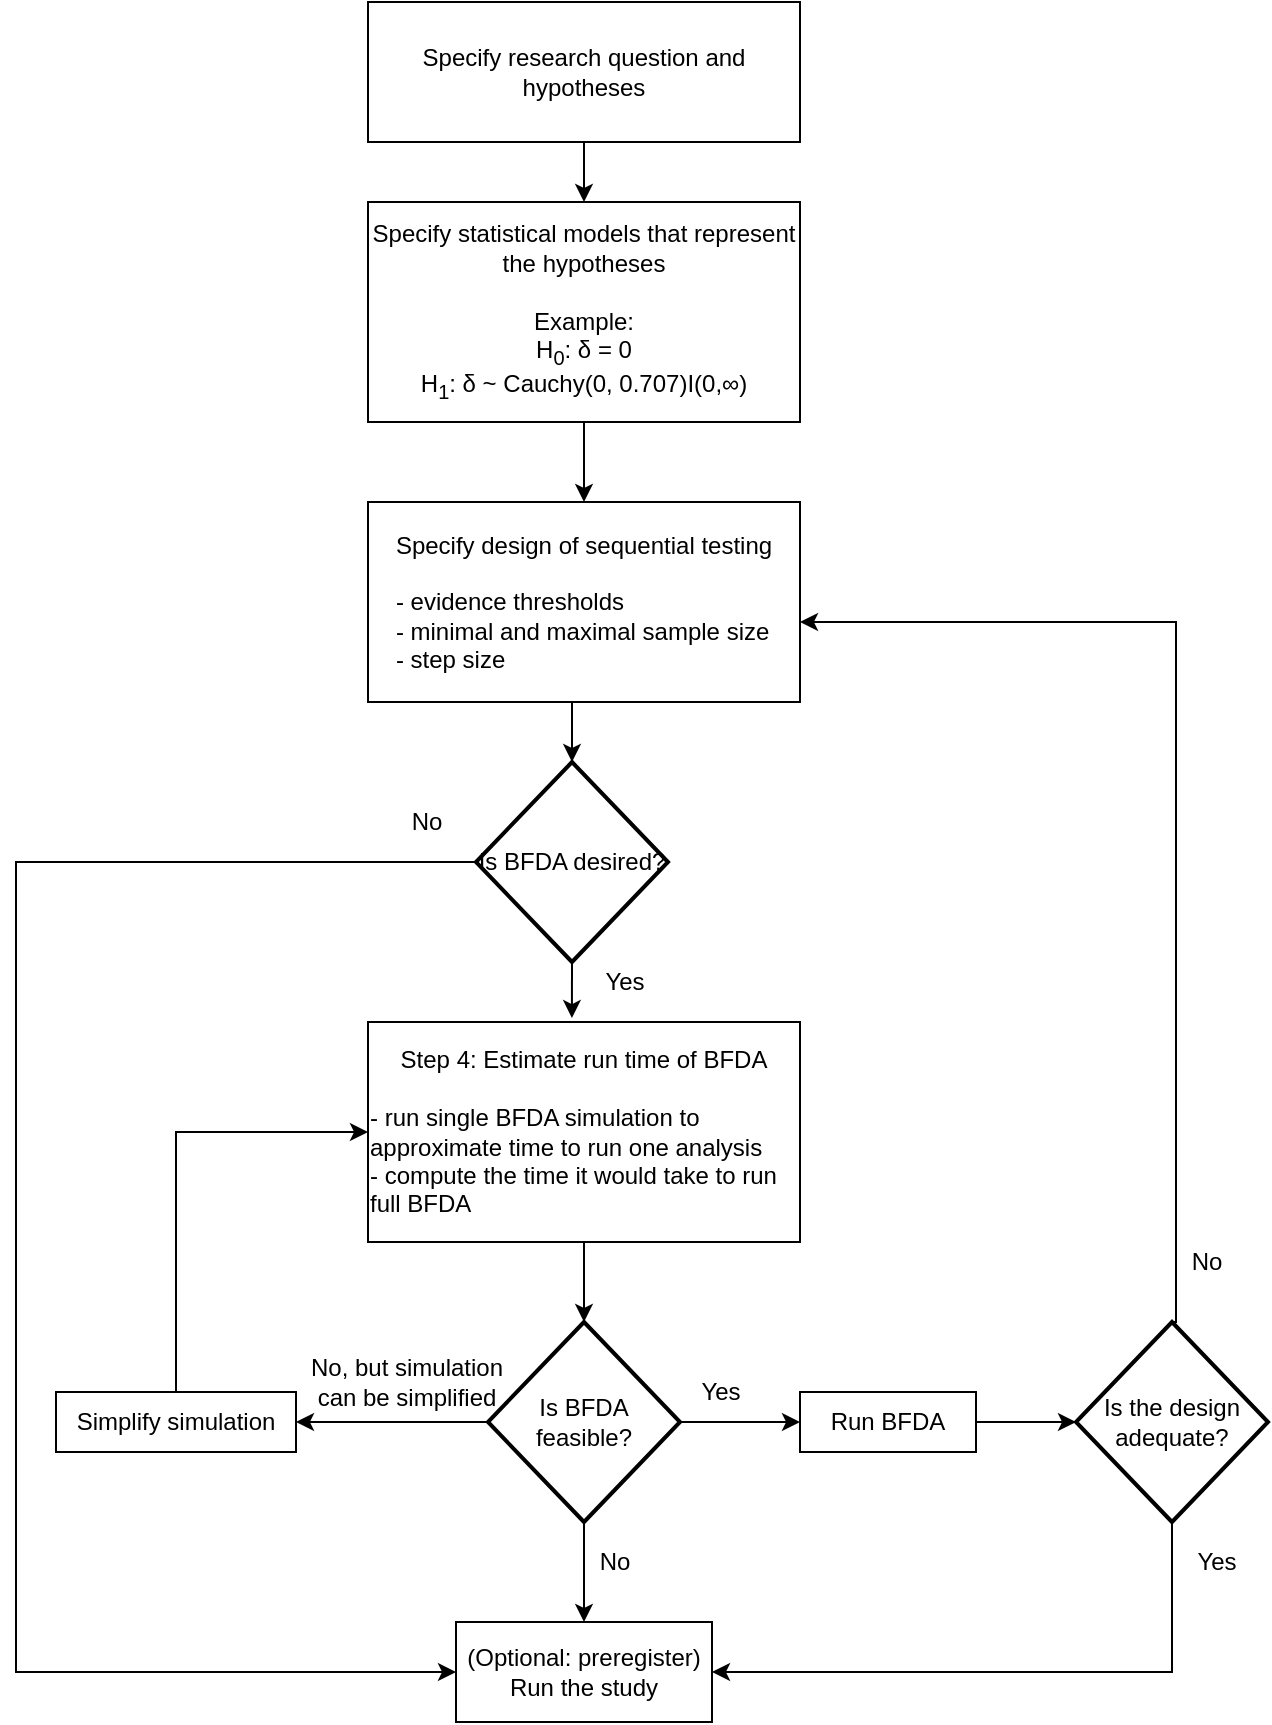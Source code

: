 <mxfile version="15.6.1" type="github"><diagram id="eYxomQJEThUo-hyBez-j" name="Page-1"><mxGraphModel dx="1426" dy="826" grid="1" gridSize="10" guides="1" tooltips="1" connect="1" arrows="1" fold="1" page="1" pageScale="1" pageWidth="827" pageHeight="1169" math="0" shadow="0"><root><mxCell id="0"/><mxCell id="1" parent="0"/><mxCell id="Dvy25heNFJ2r_MmywUJR-1" value="Specify research question and hypotheses" style="rounded=0;whiteSpace=wrap;html=1;" vertex="1" parent="1"><mxGeometry x="306" y="20" width="216" height="70" as="geometry"/></mxCell><mxCell id="Dvy25heNFJ2r_MmywUJR-2" value="Specify statistical models that represent the hypotheses&lt;br&gt;&lt;br&gt;Example:&lt;br&gt;H&lt;sub&gt;0&lt;/sub&gt;:&amp;nbsp;δ = 0&lt;br&gt;H&lt;sub&gt;1&lt;/sub&gt;:&amp;nbsp;δ ~ Cauchy(0, 0.707)I(0,∞)" style="rounded=0;whiteSpace=wrap;html=1;" vertex="1" parent="1"><mxGeometry x="306" y="120" width="216" height="110" as="geometry"/></mxCell><mxCell id="Dvy25heNFJ2r_MmywUJR-3" value="" style="endArrow=classic;html=1;rounded=0;exitX=0.5;exitY=1;exitDx=0;exitDy=0;" edge="1" parent="1" source="Dvy25heNFJ2r_MmywUJR-1" target="Dvy25heNFJ2r_MmywUJR-2"><mxGeometry width="50" height="50" relative="1" as="geometry"><mxPoint x="390" y="430" as="sourcePoint"/><mxPoint x="440" y="380" as="targetPoint"/></mxGeometry></mxCell><mxCell id="Dvy25heNFJ2r_MmywUJR-4" value="Specify design of sequential testing&lt;br&gt;&lt;br&gt;&lt;div style=&quot;text-align: left&quot;&gt;&lt;span style=&quot;font-family: &amp;#34;helvetica&amp;#34; ; font-size: 12px ; font-weight: normal&quot;&gt;- evidence thresholds&lt;/span&gt;&lt;/div&gt;&lt;div style=&quot;text-align: left&quot;&gt;&lt;span style=&quot;font-family: &amp;#34;helvetica&amp;#34; ; font-size: 12px ; font-weight: normal&quot;&gt;- minimal and maximal sample size&lt;/span&gt;&lt;/div&gt;&lt;div style=&quot;text-align: left&quot;&gt;&lt;span style=&quot;font-family: &amp;#34;helvetica&amp;#34; ; font-size: 12px ; font-weight: normal&quot;&gt;- step size&lt;/span&gt;&lt;/div&gt;" style="rounded=0;whiteSpace=wrap;html=1;" vertex="1" parent="1"><mxGeometry x="306" y="270" width="216" height="100" as="geometry"/></mxCell><mxCell id="Dvy25heNFJ2r_MmywUJR-6" value="Step 4: Estimate run time of BFDA&lt;br&gt;&lt;span&gt;&lt;br&gt;&lt;div style=&quot;text-align: left&quot;&gt;&lt;span&gt;- run single BFDA simulation to approximate time to run one analysis&lt;/span&gt;&lt;/div&gt;&lt;div style=&quot;text-align: left&quot;&gt;&lt;span&gt;- compute the time it would take to run full BFDA&amp;nbsp;&lt;/span&gt;&lt;/div&gt;&lt;/span&gt;" style="rounded=0;whiteSpace=wrap;html=1;" vertex="1" parent="1"><mxGeometry x="306" y="530" width="216" height="110" as="geometry"/></mxCell><mxCell id="Dvy25heNFJ2r_MmywUJR-8" value="Is BFDA feasible?" style="strokeWidth=2;html=1;shape=mxgraph.flowchart.decision;whiteSpace=wrap;align=center;" vertex="1" parent="1"><mxGeometry x="366" y="680" width="96" height="100" as="geometry"/></mxCell><mxCell id="Dvy25heNFJ2r_MmywUJR-9" value="" style="endArrow=classic;html=1;rounded=0;exitX=0.5;exitY=1;exitDx=0;exitDy=0;entryX=0.5;entryY=0;entryDx=0;entryDy=0;entryPerimeter=0;" edge="1" parent="1" source="Dvy25heNFJ2r_MmywUJR-6" target="Dvy25heNFJ2r_MmywUJR-8"><mxGeometry width="50" height="50" relative="1" as="geometry"><mxPoint x="550" y="770" as="sourcePoint"/><mxPoint x="600" y="720" as="targetPoint"/></mxGeometry></mxCell><mxCell id="Dvy25heNFJ2r_MmywUJR-11" value="Yes" style="text;html=1;align=center;verticalAlign=middle;resizable=0;points=[];autosize=1;strokeColor=none;fillColor=none;" vertex="1" parent="1"><mxGeometry x="462" y="705" width="40" height="20" as="geometry"/></mxCell><mxCell id="Dvy25heNFJ2r_MmywUJR-12" value="Run BFDA" style="rounded=0;whiteSpace=wrap;html=1;align=center;" vertex="1" parent="1"><mxGeometry x="522" y="715" width="88" height="30" as="geometry"/></mxCell><mxCell id="Dvy25heNFJ2r_MmywUJR-13" value="" style="endArrow=classic;html=1;rounded=0;exitX=1;exitY=0.5;exitDx=0;exitDy=0;exitPerimeter=0;" edge="1" parent="1" source="Dvy25heNFJ2r_MmywUJR-8" target="Dvy25heNFJ2r_MmywUJR-12"><mxGeometry width="50" height="50" relative="1" as="geometry"><mxPoint x="550" y="560" as="sourcePoint"/><mxPoint x="600" y="510" as="targetPoint"/></mxGeometry></mxCell><mxCell id="Dvy25heNFJ2r_MmywUJR-14" value="Is the design adequate?" style="strokeWidth=2;html=1;shape=mxgraph.flowchart.decision;whiteSpace=wrap;align=center;" vertex="1" parent="1"><mxGeometry x="660" y="680" width="96" height="100" as="geometry"/></mxCell><mxCell id="Dvy25heNFJ2r_MmywUJR-15" value="" style="endArrow=classic;html=1;rounded=0;exitX=1;exitY=0.5;exitDx=0;exitDy=0;entryX=0;entryY=0.5;entryDx=0;entryDy=0;entryPerimeter=0;" edge="1" parent="1" source="Dvy25heNFJ2r_MmywUJR-12" target="Dvy25heNFJ2r_MmywUJR-14"><mxGeometry width="50" height="50" relative="1" as="geometry"><mxPoint x="550" y="560" as="sourcePoint"/><mxPoint x="600" y="510" as="targetPoint"/></mxGeometry></mxCell><mxCell id="Dvy25heNFJ2r_MmywUJR-18" value="No" style="text;html=1;align=center;verticalAlign=middle;resizable=0;points=[];autosize=1;strokeColor=none;fillColor=none;" vertex="1" parent="1"><mxGeometry x="710" y="640" width="30" height="20" as="geometry"/></mxCell><mxCell id="Dvy25heNFJ2r_MmywUJR-22" value="" style="edgeStyle=segmentEdgeStyle;endArrow=classic;html=1;rounded=0;entryX=1;entryY=0.6;entryDx=0;entryDy=0;entryPerimeter=0;exitX=0.5;exitY=0;exitDx=0;exitDy=0;exitPerimeter=0;" edge="1" parent="1" source="Dvy25heNFJ2r_MmywUJR-14" target="Dvy25heNFJ2r_MmywUJR-4"><mxGeometry width="50" height="50" relative="1" as="geometry"><mxPoint x="620" y="650" as="sourcePoint"/><mxPoint x="600" y="580" as="targetPoint"/><Array as="points"><mxPoint x="710" y="680"/><mxPoint x="710" y="330"/></Array></mxGeometry></mxCell><mxCell id="Dvy25heNFJ2r_MmywUJR-24" value="(Optional: preregister)&lt;br&gt;Run the study" style="rounded=0;whiteSpace=wrap;html=1;align=center;" vertex="1" parent="1"><mxGeometry x="350" y="830" width="128" height="50" as="geometry"/></mxCell><mxCell id="Dvy25heNFJ2r_MmywUJR-25" value="" style="edgeStyle=segmentEdgeStyle;endArrow=classic;html=1;rounded=0;exitX=0.5;exitY=1;exitDx=0;exitDy=0;exitPerimeter=0;entryX=1;entryY=0.5;entryDx=0;entryDy=0;" edge="1" parent="1" source="Dvy25heNFJ2r_MmywUJR-14" target="Dvy25heNFJ2r_MmywUJR-24"><mxGeometry width="50" height="50" relative="1" as="geometry"><mxPoint x="550" y="1020" as="sourcePoint"/><mxPoint x="600" y="970" as="targetPoint"/><Array as="points"><mxPoint x="708" y="855"/></Array></mxGeometry></mxCell><mxCell id="Dvy25heNFJ2r_MmywUJR-26" value="Yes" style="text;html=1;align=center;verticalAlign=middle;resizable=0;points=[];autosize=1;strokeColor=none;fillColor=none;" vertex="1" parent="1"><mxGeometry x="710" y="790" width="40" height="20" as="geometry"/></mxCell><mxCell id="Dvy25heNFJ2r_MmywUJR-30" value="Simplify simulation" style="rounded=0;whiteSpace=wrap;html=1;align=center;" vertex="1" parent="1"><mxGeometry x="150" y="715" width="120" height="30" as="geometry"/></mxCell><mxCell id="Dvy25heNFJ2r_MmywUJR-31" value="" style="endArrow=classic;html=1;rounded=0;exitX=0;exitY=0.5;exitDx=0;exitDy=0;exitPerimeter=0;entryX=1;entryY=0.5;entryDx=0;entryDy=0;" edge="1" parent="1" source="Dvy25heNFJ2r_MmywUJR-8" target="Dvy25heNFJ2r_MmywUJR-30"><mxGeometry width="50" height="50" relative="1" as="geometry"><mxPoint x="550" y="840" as="sourcePoint"/><mxPoint x="600" y="790" as="targetPoint"/></mxGeometry></mxCell><mxCell id="Dvy25heNFJ2r_MmywUJR-32" value="No, but simulation &lt;br&gt;can be simplified" style="text;html=1;align=center;verticalAlign=middle;resizable=0;points=[];autosize=1;strokeColor=none;fillColor=none;" vertex="1" parent="1"><mxGeometry x="270" y="695" width="110" height="30" as="geometry"/></mxCell><mxCell id="Dvy25heNFJ2r_MmywUJR-33" value="" style="edgeStyle=segmentEdgeStyle;endArrow=classic;html=1;rounded=0;exitX=0.5;exitY=0;exitDx=0;exitDy=0;entryX=0;entryY=0.5;entryDx=0;entryDy=0;" edge="1" parent="1" source="Dvy25heNFJ2r_MmywUJR-30" target="Dvy25heNFJ2r_MmywUJR-6"><mxGeometry width="50" height="50" relative="1" as="geometry"><mxPoint x="550" y="840" as="sourcePoint"/><mxPoint x="600" y="790" as="targetPoint"/><Array as="points"><mxPoint x="210" y="585"/></Array></mxGeometry></mxCell><mxCell id="Dvy25heNFJ2r_MmywUJR-35" value="" style="endArrow=classic;html=1;rounded=0;exitX=0.5;exitY=1;exitDx=0;exitDy=0;exitPerimeter=0;entryX=0.5;entryY=0;entryDx=0;entryDy=0;" edge="1" parent="1" source="Dvy25heNFJ2r_MmywUJR-8" target="Dvy25heNFJ2r_MmywUJR-24"><mxGeometry width="50" height="50" relative="1" as="geometry"><mxPoint x="550" y="900" as="sourcePoint"/><mxPoint x="600" y="850" as="targetPoint"/></mxGeometry></mxCell><mxCell id="Dvy25heNFJ2r_MmywUJR-36" value="No" style="text;html=1;align=center;verticalAlign=middle;resizable=0;points=[];autosize=1;strokeColor=none;fillColor=none;" vertex="1" parent="1"><mxGeometry x="414" y="790" width="30" height="20" as="geometry"/></mxCell><mxCell id="Dvy25heNFJ2r_MmywUJR-37" value="Is BFDA desired?" style="strokeWidth=2;html=1;shape=mxgraph.flowchart.decision;whiteSpace=wrap;align=center;" vertex="1" parent="1"><mxGeometry x="360" y="400" width="96" height="100" as="geometry"/></mxCell><mxCell id="Dvy25heNFJ2r_MmywUJR-42" value="" style="endArrow=classic;html=1;rounded=0;exitX=0.5;exitY=1;exitDx=0;exitDy=0;" edge="1" parent="1" source="Dvy25heNFJ2r_MmywUJR-2" target="Dvy25heNFJ2r_MmywUJR-4"><mxGeometry width="50" height="50" relative="1" as="geometry"><mxPoint x="550" y="390" as="sourcePoint"/><mxPoint x="600" y="340" as="targetPoint"/></mxGeometry></mxCell><mxCell id="Dvy25heNFJ2r_MmywUJR-43" value="" style="endArrow=classic;html=1;rounded=0;entryX=0.5;entryY=0;entryDx=0;entryDy=0;entryPerimeter=0;" edge="1" parent="1" target="Dvy25heNFJ2r_MmywUJR-37"><mxGeometry width="50" height="50" relative="1" as="geometry"><mxPoint x="408" y="370" as="sourcePoint"/><mxPoint x="600" y="340" as="targetPoint"/></mxGeometry></mxCell><mxCell id="Dvy25heNFJ2r_MmywUJR-44" value="" style="endArrow=classic;html=1;rounded=0;exitX=0.5;exitY=1;exitDx=0;exitDy=0;exitPerimeter=0;entryX=0.472;entryY=-0.018;entryDx=0;entryDy=0;entryPerimeter=0;" edge="1" parent="1" source="Dvy25heNFJ2r_MmywUJR-37" target="Dvy25heNFJ2r_MmywUJR-6"><mxGeometry width="50" height="50" relative="1" as="geometry"><mxPoint x="550" y="390" as="sourcePoint"/><mxPoint x="600" y="340" as="targetPoint"/></mxGeometry></mxCell><mxCell id="Dvy25heNFJ2r_MmywUJR-45" value="Yes" style="text;html=1;align=center;verticalAlign=middle;resizable=0;points=[];autosize=1;strokeColor=none;fillColor=none;" vertex="1" parent="1"><mxGeometry x="414" y="500" width="40" height="20" as="geometry"/></mxCell><mxCell id="Dvy25heNFJ2r_MmywUJR-48" value="" style="edgeStyle=segmentEdgeStyle;endArrow=classic;html=1;rounded=0;exitX=0;exitY=0.5;exitDx=0;exitDy=0;exitPerimeter=0;entryX=0;entryY=0.5;entryDx=0;entryDy=0;" edge="1" parent="1" source="Dvy25heNFJ2r_MmywUJR-37" target="Dvy25heNFJ2r_MmywUJR-24"><mxGeometry width="50" height="50" relative="1" as="geometry"><mxPoint x="110" y="490" as="sourcePoint"/><mxPoint x="110" y="860" as="targetPoint"/><Array as="points"><mxPoint x="130" y="450"/><mxPoint x="130" y="855"/></Array></mxGeometry></mxCell><mxCell id="Dvy25heNFJ2r_MmywUJR-49" value="No" style="text;html=1;align=center;verticalAlign=middle;resizable=0;points=[];autosize=1;strokeColor=none;fillColor=none;" vertex="1" parent="1"><mxGeometry x="320" y="420" width="30" height="20" as="geometry"/></mxCell></root></mxGraphModel></diagram></mxfile>